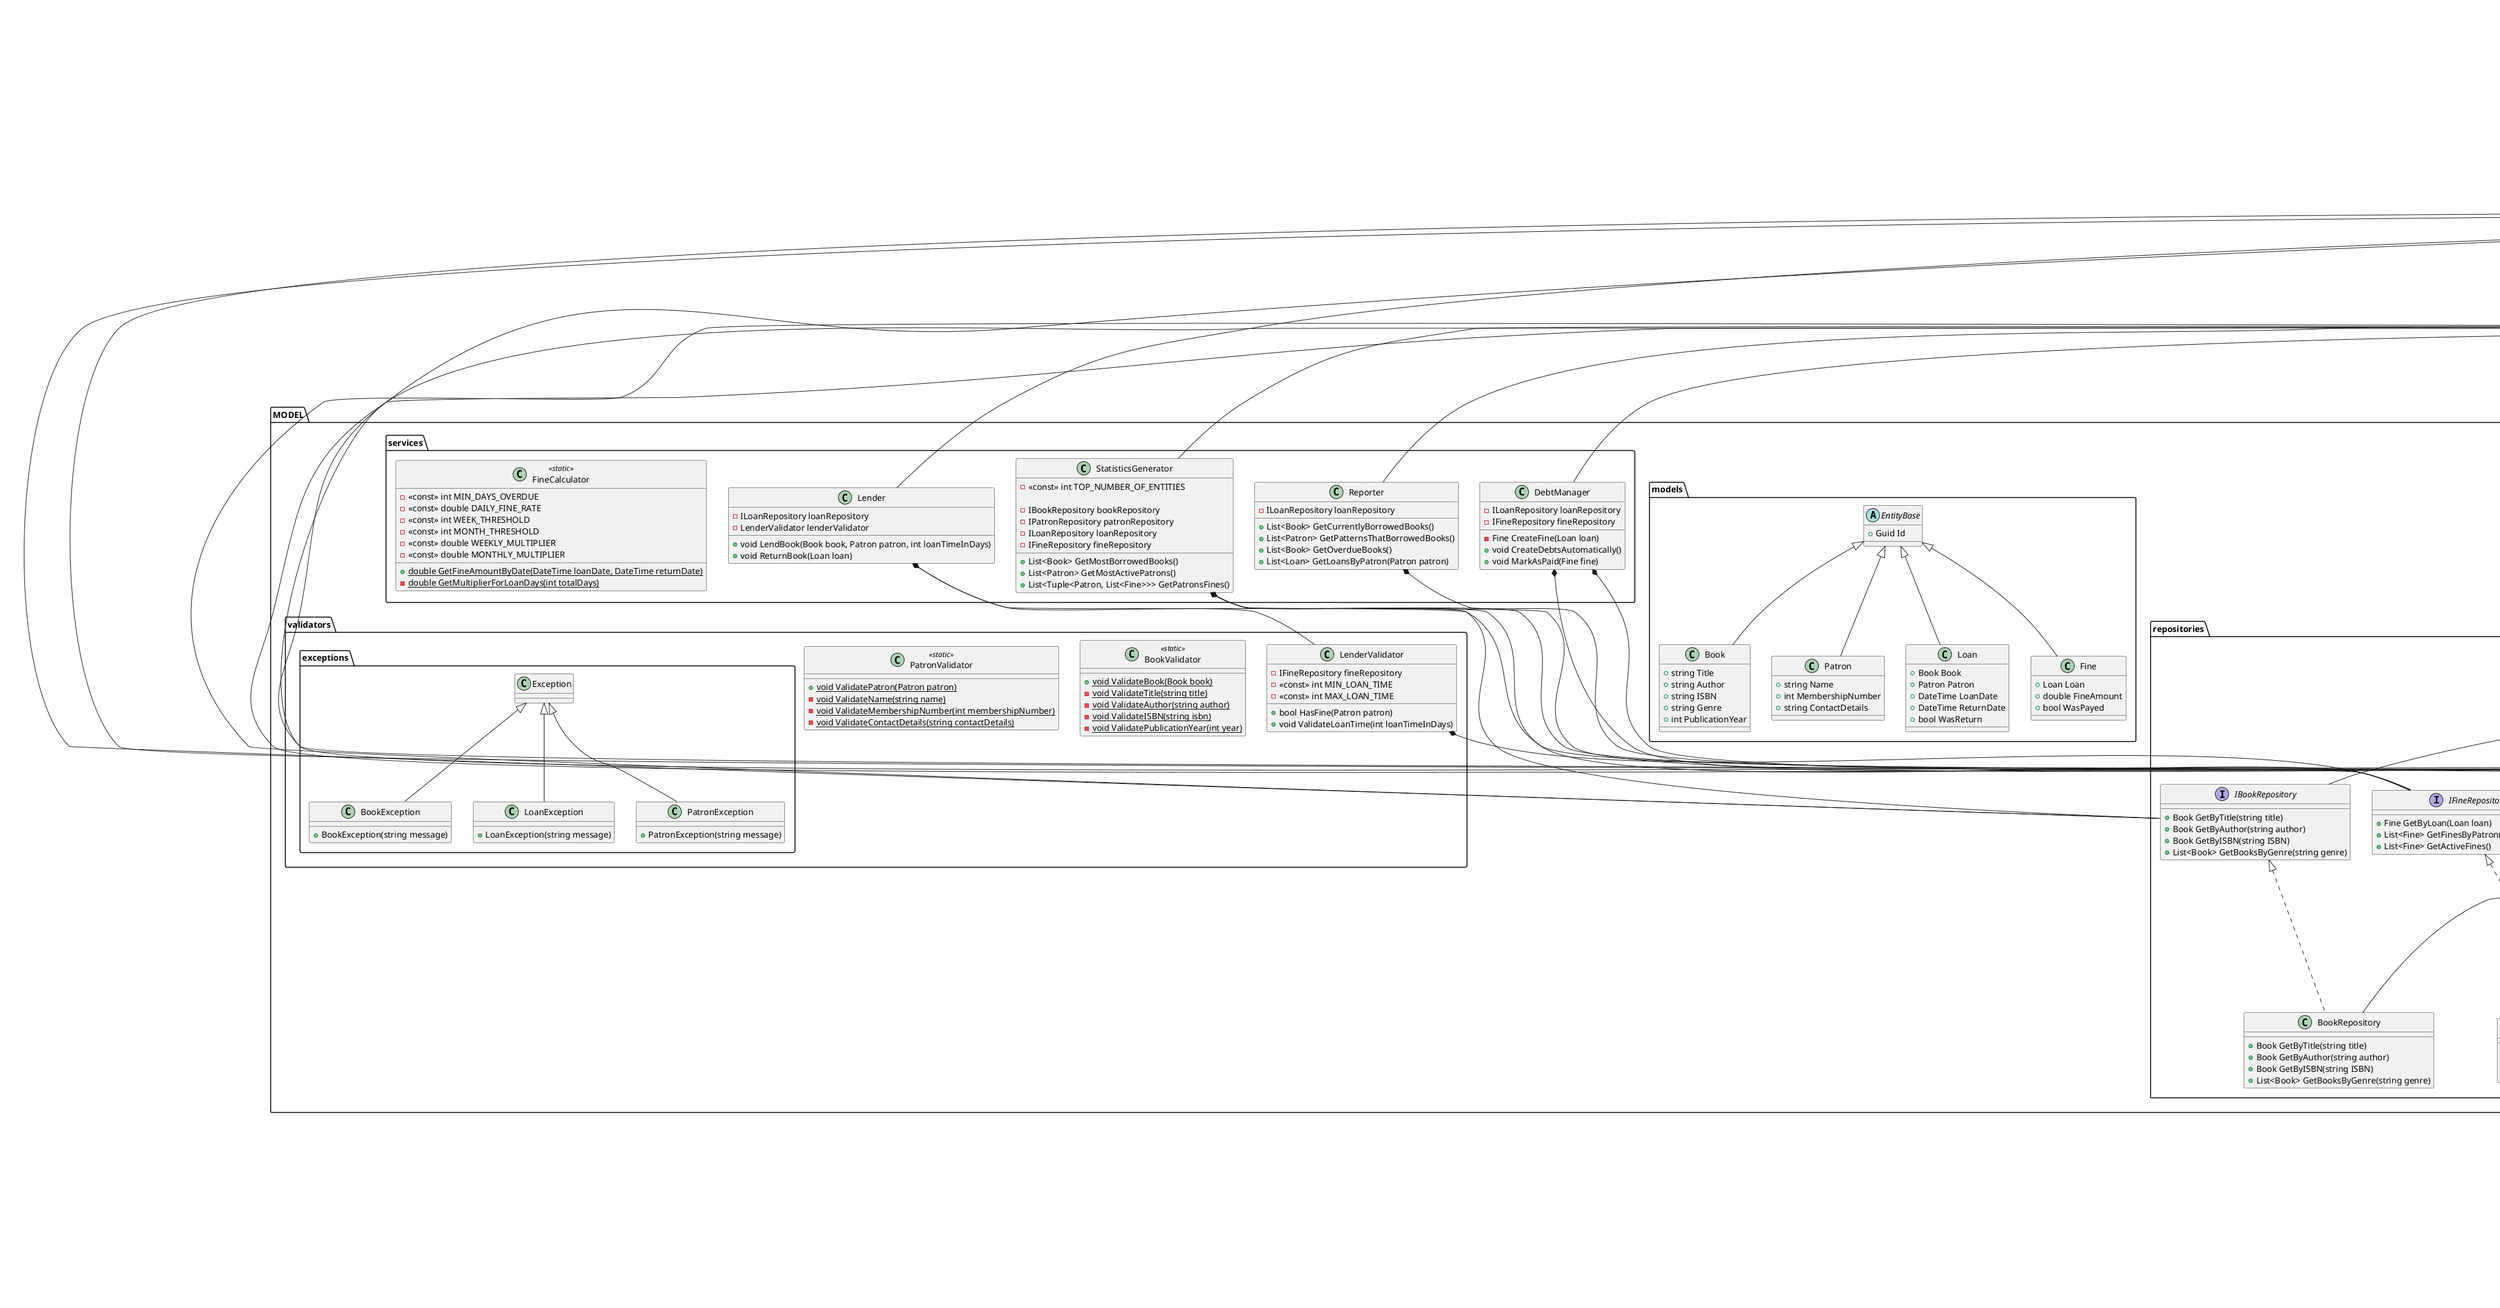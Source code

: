 @startuml Luiggy Mamani - Library Management Systems

package "MODEL" {

    package "models" {
        abstract class EntityBase {
            +Guid Id
        }

        class Book extends EntityBase {
            +string Title
            +string Author
            +string ISBN
            +string Genre
            +int PublicationYear
        }

        class Patron extends EntityBase {
            +string Name
            +int MembershipNumber
            +string ContactDetails
        }

        class Loan extends EntityBase {
            +Book Book
            +Patron Patron
            +DateTime LoanDate
            +DateTime ReturnDate
            +bool WasReturn
        }

        class Fine extends EntityBase {
            +Loan Loan
            +double FineAmount
            +bool WasPayed
        }
    }

    package "repositories" {
        interface IRepository<T extends EntityBase> {
            +bool Save(T item)
            +bool Update(T item)
            +bool Delete(T item)
            +T GetById(Guid itemId)
            +List<T> GetAll()
        }

        abstract class BaseRepository <T extends EntityBase> implements IRepository<T> {
            +Dictionary<Guid, T> Data
            +bool Save(T item)
            +bool Update(T item)
            +bool Delete(T item)
            +T GetById(Guid itemId)
            +List<T> GetAll()
        }

        interface IBookRepository extends IRepository<Book> {
            +Book GetByTitle(string title)
            +Book GetByAuthor(string author)
            +Book GetByISBN(string ISBN)
            +List<Book> GetBooksByGenre(string genre)
        }

        class BookRepository extends BaseRepository<Book> implements IBookRepository {
            +Book GetByTitle(string title)
            +Book GetByAuthor(string author)
            +Book GetByISBN(string ISBN)
            +List<Book> GetBooksByGenre(string genre)
        }

        interface IPatronRepository extends IRepository<Patron> {
            +Patron GetByName(string name)
            +Patron GetByMembershipNumber(int membershipNumber)
        }

        class PatronRepository extends BaseRepository<Patron> implements IPatronRepository {
            +Patron GetByName(string name)
            +Patron GetByMembershipNumber(int membershipNumber)
        }

        interface ILoanRepository extends IRepository<Loan> {
            +List<Loan> GetCurrentlyLoads()
            +List<Loan> GetOverdueLoads()
            +List<Loan> GetLoansByPatron(Patron patron)
            +List<Loan> GetActiveLoansByPatron(Patron patron)
        }

        class LoanRepository extends BaseRepository<Loan> implements ILoanRepository {
            +List<Loan> GetCurrentlyLoads()
            +List<Loan> GetOverdueLoads()
            +List<Loan> GetLoansByPatron(Patron patron)
            +List<Loan> GetActiveLoansByPatron(Patron patron)
        }

        interface IFineRepository extends IRepository<Fine> {
            +Fine GetByLoan(Loan loan)
            +List<Fine> GetFinesByPatron(Patron patron)
            +List<Fine> GetActiveFines()
        }

        class FineRepository extends BaseRepository<Fine> implements IFineRepository {
            +Fine GetByLoan(Loan loan)
            +List<Fine> GetFinesByPatron(Patron patron)
            +List<Fine> GetActiveFines()
        }
    }

    package "validators" {

        package "exceptions" {
            class BookException {
                +BookException(string message)
            }

            class LoanException {
                +LoanException(string message)
            }

            class PatronException {
                +PatronException(string message)
            }

            Exception <|-- BookException
            Exception <|-- LoanException
            Exception <|-- PatronException
        }

        class BookValidator <<static>> {
            +{static} void ValidateBook(Book book)
            - {static} void ValidateTitle(string title)
            - {static} void ValidateAuthor(string author)
            - {static} void ValidateISBN(string isbn)
            - {static} void ValidatePublicationYear(int year)
        }

        class PatronValidator <<static>> {
            +{static} void ValidatePatron(Patron patron)
            - {static} void ValidateName(string name)
            - {static} void ValidateMembershipNumber(int membershipNumber)
            - {static} void ValidateContactDetails(string contactDetails)
        }

        class LenderValidator {
            - IFineRepository fineRepository
            - <<const>> int MIN_LOAN_TIME
            - <<const>> int MAX_LOAN_TIME

            +bool HasFine(Patron patron)
            +void ValidateLoanTime(int loanTimeInDays)
        }
    
        LenderValidator *-- IFineRepository
    }

    package "services" {
        class StatisticsGenerator {
            - <<const>> int TOP_NUMBER_OF_ENTITIES

            - IBookRepository bookRepository
            - IPatronRepository patronRepository
            - ILoanRepository loanRepository
            - IFineRepository fineRepository

            +List<Book> GetMostBorrowedBooks()
            +List<Patron> GetMostActivePatrons()
            +List<Tuple<Patron, List<Fine>>> GetPatronsFines()
        }

        StatisticsGenerator *-- IBookRepository
        StatisticsGenerator *-- IPatronRepository
        StatisticsGenerator *-- ILoanRepository
        StatisticsGenerator *-- IFineRepository

        class Reporter {
            - ILoanRepository loanRepository

            +List<Book> GetCurrentlyBorrowedBooks()
            +List<Patron> GetPatternsThatBorrowedBooks()
            +List<Book> GetOverdueBooks()
            +List<Loan> GetLoansByPatron(Patron patron)
        }

        Reporter *-- ILoanRepository

        class Lender {
            - ILoanRepository loanRepository
            - LenderValidator lenderValidator

            +void LendBook(Book book, Patron patron, int loanTimeInDays)
            +void ReturnBook(Loan loan)
        }

        Lender *-- ILoanRepository
        Lender *-- LenderValidator

        class DebtManager {
            - ILoanRepository loanRepository
            - IFineRepository fineRepository

            - Fine CreateFine(Loan loan)
            +void CreateDebtsAutomatically()
            +void MarkAsPaid(Fine fine)
        }

        DebtManager *-- ILoanRepository
        DebtManager *-- IFineRepository

        class FineCalculator <<static>> {
            - <<const>> int MIN_DAYS_OVERDUE
            - <<const>> double DAILY_FINE_RATE
            - <<const>> int WEEK_THRESHOLD
            - <<const>> int MONTH_THRESHOLD
            - <<const>> double WEEKLY_MULTIPLIER
            - <<const>> double MONTHLY_MULTIPLIER

            +{static} double GetFineAmountByDate(DateTime loanDate, DateTime returnDate)
            - {static} double GetMultiplierForLoanDays(int totalDays)
        }
    }

}

package "VIEW" {

    package "renderers" {
        interface IMessageRenderer {
            +void {abstract} RenderSimpleMessage(message:string)
            +void {abstract} RenderSuccessMessage(message:string)
            +void {abstract} RenderErrorMessage(message:string)
            +void {abstract} RenderInfoMessage(message:string)
            +void {abstract} RenderIndicatorMessage(message:string)
            +void {abstract} RenderHighlightMessage(message:string)
        }

        class ConsoleMessageRenderer implements IMessageRenderer<string> {
            +void RenderSimpleMessage(string message)
            +void RenderErrorMessage(string message)
            +void RenderHighlightMessage(string message)
            +void RenderIndicatorMessage(string message)
            +void RenderInfoMessage(string message)
            +void RenderSuccessMessage(string message)
        }
        
        interface IResultRenderer<R> {
            +void RenderResult(R? result)
            +void RenderResults(List<R> results)
            +void RenderResultWith(R? result, S someElse)
        }

    }

    package "receivers" {
        interface IReceiver<I> {
            I ReceiveInput()
        }

        class ConsoleReceiver implements IReceiver<string> {
            string ReceiveInput()
        }
    }

    package "utils" {
        class ConsoleFormatter <<static>> {
            -<<const>> string NEW_LINE
            -<<const>> string SINGLE_SPACE
            -<<const>> string BOLD
            -<<const>> string RED
            -<<const>> string YELLOW
            -<<const>> string GREEN
            -<<const>> string CYAN
            -<<const>> string RESET

            +{static} string AsAnError(string input)
            +{static} string AsAnInfo(string input)
            +{static} string AsSuccess(string input)
            +{static} string AsIndicator(string input)
            +{static} string AsAHighlight(string input)
        }
    }

    package "view changers" {
        enum MenuView {
            BOOK_HANDLER
            PATRON_HANDLER
            LOAN_MANAGER
            REPORT_MANAGER
            DEBT_MANAGER
        }

        abstract class AbstractViewChanger<I> {
            +MenuView currentView

            +void ChangeView(MenuView newView)
            +bool IsTheViewChanging(I inputReceived)
        }

        class ConsoleViewChanger extends AbstractViewChanger<string> {
            +bool IsTheViewChanging(string inputReceived)
            +void ChangeView(MenuView newView)
        }

        AbstractViewChanger o-- MenuView
    }
}

package "CONTROLLER" {

    interface IAppController {
        +void ExecuteInfinitely()
    }

    interface IExecutableHandler<I> {
        +void Execute(I inputReceived)
    }

    package "crud handlers" {

        interface IEntityCreator<T extends EntityBase, R> {
            +void TryToCreateEntity()
        }

        interface IEntityEliminator<T extends EntityBase, R> {
            +void TryToDeleteEntity()
        }

        interface IEntityRequester<T extends EntityBase> {
            +T? AskForEntity()
        }

        interface IEntityUpdater<T extends EntityBase, R> {
            +void TryToUpdateEntity()
        }

        class EntityCreatorByConsole<T extends EntityBase> implements IEntityCreator<T, string> {
            -IRepository<T> repository
            -IEntityRequester<T> requester
            -IMessageRenderer renderer

            +void TryToCreateEntity()
            -void RenderSaveStatus(bool wasSaved)
        }

        EntityCreatorByConsole *-- IRepository
        EntityCreatorByConsole *-- IEntityRequester
        EntityCreatorByConsole *-- IMessageRenderer

        class EntityEliminatorByConsole<T extends EntityBase> implements IEntityEliminator<T, string>{
            -IRepository<T> repository
            -IMessageRenderer renderer
            -EntitySelectorByConsole<T> entitySelector

            +void TryToDeleteEntity()
            -void RenderDeleteStatus(bool wasDeleted)
        }

        EntityEliminatorByConsole *-- IRepository
        EntityEliminatorByConsole *-- EntitySelectorByConsole
        EntityEliminatorByConsole *-- IMessageRenderer

        class EntityUpdaterByConsole<T extends EntityBase> implements IEntityUpdater<T, string> {
            -IRepository<T> repository
            -IEntityRequester<T> entityRequester
            -IMessageRenderer renderer
            -EntitySelectorByConsole<T> entitySelector

            +void TryToUpdateEntity()
            -void RenderDeleteStatus(bool wasUpdated)
        }

        EntityUpdaterByConsole *-- IRepository
        EntityUpdaterByConsole *-- EntitySelectorByConsole
        EntityUpdaterByConsole *-- IMessageRenderer
        EntityUpdaterByConsole *-- IEntityRequester

        class EntitySelectorByConsole<T extends EntityBase> {
            -IResultRenderer<T> renderer
            -IMessageRenderer renderer
            
            +T? TryToSelectAtLeastOne(List<T> entities)
            -T? SelectEntityByConsole(List<T> entities)
        }

        EntitySelectorByConsole *-- IResultRenderer
        EntitySelectorByConsole *-- IMessageRenderer

        class BookRequesterByConsole implements IEntityRequester<Book> {
            -IMessageRenderer renderer
            -IReceiver<string> receiver

            +Book? AskForEntity()
            -Book ReceiveBookByConsole()
            -int ReceiveYearAsNumber()
        }

        BookRequesterByConsole *-- IMessageRenderer
        BookRequesterByConsole *-- IReceiver

        class PatronRequesterByConsole implements IEntityRequester<Patron> {
            -IMessageRenderer renderer
            -IReceiver<string> receiver

            +Patron? AskForEntity()
            -Patron ReceivePatronByConsole()
            -int GetMembershipNumberAsNumber()
        }

        PatronRequesterByConsole *-- IMessageRenderer
        PatronRequesterByConsole *-- IReceiver

    }

    class BookControllerAsText implements IExecutableHandler<string> {
        -IBookRepository repository
        -IReceiver<string> receiver
        -IEntityCreator<Book, string> bookCreator
        -IEntityUpdater<Book, string> bookUpdater
        -IEntityEliminator<Book, string> bookEliminator
        -IMessageRenderer messageRenderer
        -IResultRenderer<Book> rendererBooks

        +void Execute(string inputReceived)
        -void FindBooksByGenre()
        -void FindBookByTitle()
        -void FindBookByAuthor()
        -void FindBookByISBN()
    }

    BookControllerAsText *-- IBookRepository
    BookControllerAsText *-- IReceiver
    BookControllerAsText *-- IEntityCreator
    BookControllerAsText *-- IEntityUpdater
    BookControllerAsText *-- IEntityEliminator
    BookControllerAsText *-- IMessageRenderer
    BookControllerAsText *-- IResultRenderer

    class PatronControllerAsText implements IExecutableHandler<string> {
        -IReceiver<string> receiver
        -IPatronRepository repository
        -IEntityCreator<Patron, string> patronCreator
        -IEntityUpdater<Patron, string> patronUpdater
        -IEntityEliminator<Patron, string> patronEliminator
        -IMessageRenderer messageRenderer
        -IResultRenderer<Patron> patronRenderer

        +void Execute(string inputReceived)
        -void FindPatronByName()
        -void FindPatronByMembershipNumber()
    }

    PatronControllerAsText *-- IReceiver
    PatronControllerAsText *-- IPatronRepository
    PatronControllerAsText *-- IEntityCreator
    PatronControllerAsText *-- IEntityUpdater
    PatronControllerAsText *-- IEntityEliminator
    PatronControllerAsText *-- IMessageRenderer
    PatronControllerAsText *-- IResultRenderer

    class LoanControllerAsText implements IExecutableHandler<string> {
        -Lender lender
        -IReceiver<string> receiver
        -ILoanRepository loanRepository
        -IPatronRepository patronRepository
        -IBookRepository bookRepository
        -IMessageRenderer messageRenderer
        -EntitySelectorByConsole<Patron> patronSelector
        -EntitySelectorByConsole<Book> bookSelector

        +void Execute(string inputReceived)
        -bool TheBookWasFound(Book? book)
        -bool ThePatronWasFound(Patron? patron)
        -void ReturnBook()
        -void LendBook()
    }

    LoanControllerAsText *-- Lender
    LoanControllerAsText *-- IReceiver
    LoanControllerAsText *-- ILoanRepository
    LoanControllerAsText *-- IPatronRepository
    LoanControllerAsText *-- IBookRepository
    LoanControllerAsText *-- IMessageRenderer
    LoanControllerAsText *-- EntitySelectorByConsole

    class ReporterControllerAsText implements IExecutableHandler<string> {
        -Reporter reporter
        -StatisticsGenerator statisticsGenerator
        -IPatronRepository patronRepository
        -IMessageRenderer messageRenderer
        -IResultRenderer<Book> bookRenderer
        -IResultRenderer<Patron> patronRenderer
        -IResultRenderer<Loan> loanRenderer
        -EntitySelectorByConsole<Patron> patronSelector

        +void Execute(string inputReceived)
        +void ShowOverdueBooks()
        +void ShowCurrentlyBorrowedBooks()
        +void ShowCurrentLoansByPatron()
        +void ShowLoansByPatron()
        +void ShowMostBorrowedBooks()
        +void ShowMostActivePatrons()
        +void ShowPatronsFines()
    }

    ReporterControllerAsText *-- Reporter
    ReporterControllerAsText *-- StatisticsGenerator
    ReporterControllerAsText *-- IPatronRepository
    ReporterControllerAsText *-- IMessageRenderer
    ReporterControllerAsText *-- IResultRenderer
    ReporterControllerAsText *-- EntitySelectorByConsole

    class FineControllerAsText implements IExecutableHandler<string> {
        -DebtManager debtManager
        -IFineRepository fineRepository
        -IMessageRenderer messageRenderer
        -IResultRenderer<Fine> fineRenderer
        -EntitySelectorByConsole<Fine> fineSelector

        +void Execute(string inputReceived)
        +void ShowFines()
        +void ShowActiveFines()
        -void MarkAsPaid()
    }

    FineControllerAsText *-- DebtManager
    FineControllerAsText *-- IFineRepository
    FineControllerAsText *-- IMessageRenderer
    FineControllerAsText *-- IResultRenderer
    FineControllerAsText *-- EntitySelectorByConsole

    class AppControllerAsText implements IAppController {
        -IExecutableHandler<string>? currentHandler

        -AbstractViewChanger<string> viewChanger
        -IReceiver<string> receiver
        -IMessageRenderer messageRenderer
        -Dictionary<MenuView, IExecutableHandler<string>> controllers

        -void Execute(string inputReceived)
        -void SelectInitView()
        -void ChangeView(string input)
        +void ExecuteInfinitely()
        -void ShowWelcome()
    }

    AppControllerAsText *-- AbstractViewChanger
    AppControllerAsText *-- IReceiver
    AppControllerAsText *-- IMessageRenderer

}

@enduml
